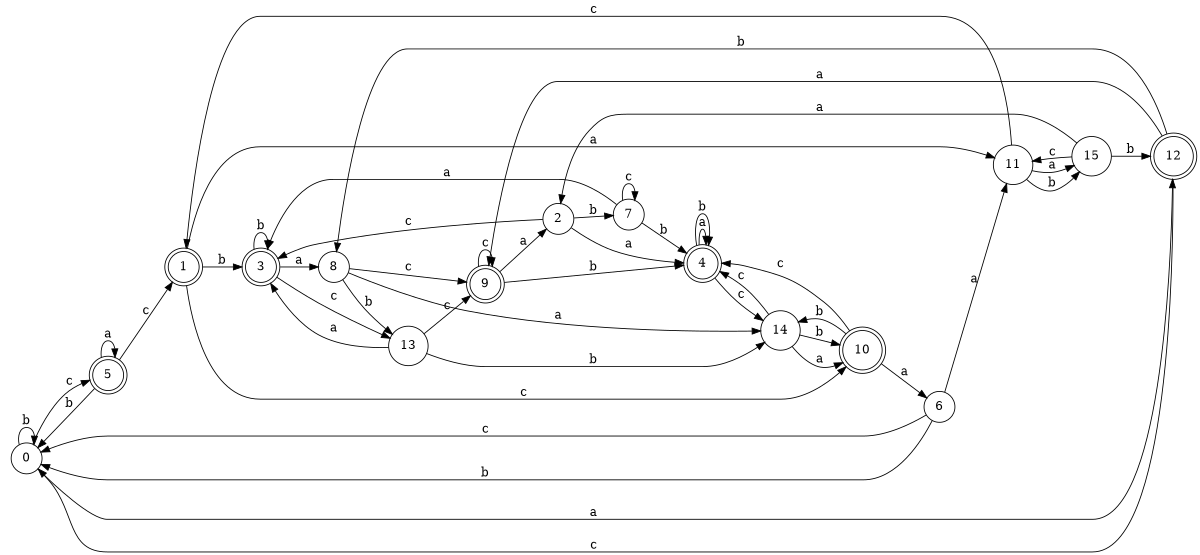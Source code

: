 digraph n13_9 {
__start0 [label="" shape="none"];

rankdir=LR;
size="8,5";

s0 [style="filled", color="black", fillcolor="white" shape="circle", label="0"];
s1 [style="rounded,filled", color="black", fillcolor="white" shape="doublecircle", label="1"];
s2 [style="filled", color="black", fillcolor="white" shape="circle", label="2"];
s3 [style="rounded,filled", color="black", fillcolor="white" shape="doublecircle", label="3"];
s4 [style="rounded,filled", color="black", fillcolor="white" shape="doublecircle", label="4"];
s5 [style="rounded,filled", color="black", fillcolor="white" shape="doublecircle", label="5"];
s6 [style="filled", color="black", fillcolor="white" shape="circle", label="6"];
s7 [style="filled", color="black", fillcolor="white" shape="circle", label="7"];
s8 [style="filled", color="black", fillcolor="white" shape="circle", label="8"];
s9 [style="rounded,filled", color="black", fillcolor="white" shape="doublecircle", label="9"];
s10 [style="rounded,filled", color="black", fillcolor="white" shape="doublecircle", label="10"];
s11 [style="filled", color="black", fillcolor="white" shape="circle", label="11"];
s12 [style="rounded,filled", color="black", fillcolor="white" shape="doublecircle", label="12"];
s13 [style="filled", color="black", fillcolor="white" shape="circle", label="13"];
s14 [style="filled", color="black", fillcolor="white" shape="circle", label="14"];
s15 [style="filled", color="black", fillcolor="white" shape="circle", label="15"];
s0 -> s12 [label="a"];
s0 -> s0 [label="b"];
s0 -> s5 [label="c"];
s1 -> s11 [label="a"];
s1 -> s3 [label="b"];
s1 -> s10 [label="c"];
s2 -> s4 [label="a"];
s2 -> s7 [label="b"];
s2 -> s3 [label="c"];
s3 -> s8 [label="a"];
s3 -> s3 [label="b"];
s3 -> s13 [label="c"];
s4 -> s4 [label="a"];
s4 -> s4 [label="b"];
s4 -> s14 [label="c"];
s5 -> s5 [label="a"];
s5 -> s0 [label="b"];
s5 -> s1 [label="c"];
s6 -> s11 [label="a"];
s6 -> s0 [label="b"];
s6 -> s0 [label="c"];
s7 -> s3 [label="a"];
s7 -> s4 [label="b"];
s7 -> s7 [label="c"];
s8 -> s14 [label="a"];
s8 -> s13 [label="b"];
s8 -> s9 [label="c"];
s9 -> s2 [label="a"];
s9 -> s4 [label="b"];
s9 -> s9 [label="c"];
s10 -> s6 [label="a"];
s10 -> s14 [label="b"];
s10 -> s4 [label="c"];
s11 -> s15 [label="a"];
s11 -> s15 [label="b"];
s11 -> s1 [label="c"];
s12 -> s9 [label="a"];
s12 -> s8 [label="b"];
s12 -> s0 [label="c"];
s13 -> s3 [label="a"];
s13 -> s14 [label="b"];
s13 -> s9 [label="c"];
s14 -> s10 [label="a"];
s14 -> s10 [label="b"];
s14 -> s4 [label="c"];
s15 -> s2 [label="a"];
s15 -> s12 [label="b"];
s15 -> s11 [label="c"];

}